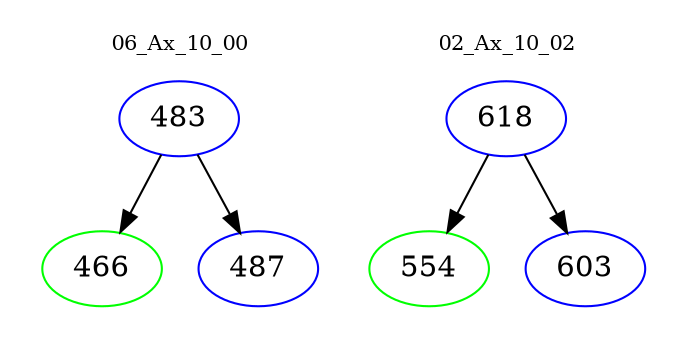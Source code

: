 digraph{
subgraph cluster_0 {
color = white
label = "06_Ax_10_00";
fontsize=10;
T0_483 [label="483", color="blue"]
T0_483 -> T0_466 [color="black"]
T0_466 [label="466", color="green"]
T0_483 -> T0_487 [color="black"]
T0_487 [label="487", color="blue"]
}
subgraph cluster_1 {
color = white
label = "02_Ax_10_02";
fontsize=10;
T1_618 [label="618", color="blue"]
T1_618 -> T1_554 [color="black"]
T1_554 [label="554", color="green"]
T1_618 -> T1_603 [color="black"]
T1_603 [label="603", color="blue"]
}
}
